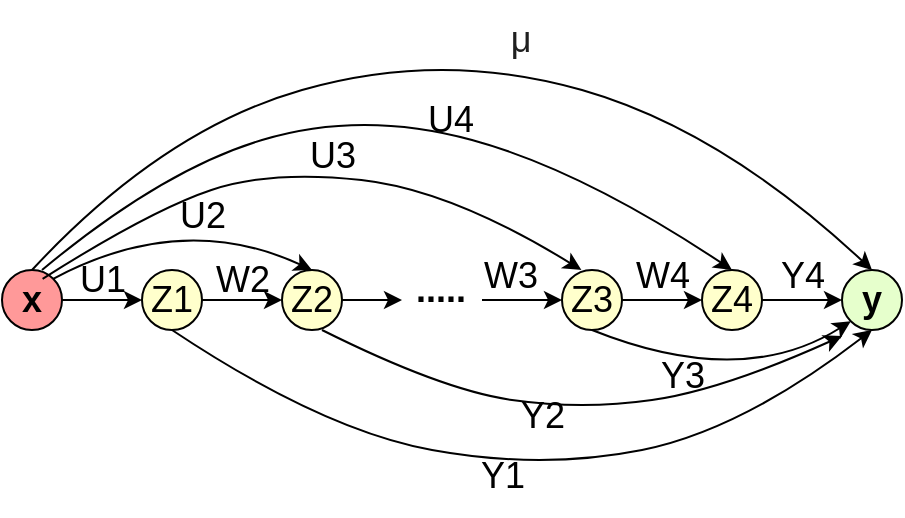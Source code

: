 <mxfile version="26.2.14">
  <diagram name="第 1 页" id="NapBa_4jsP92bjO2H-pE">
    <mxGraphModel dx="1426" dy="681" grid="1" gridSize="10" guides="1" tooltips="1" connect="1" arrows="1" fold="1" page="1" pageScale="1" pageWidth="827" pageHeight="1169" math="0" shadow="0">
      <root>
        <mxCell id="0" />
        <mxCell id="1" parent="0" />
        <mxCell id="fP9jHZuSAZ6qbJ5GN3kD-1" value="&lt;b&gt;&lt;font style=&quot;font-size: 18px;&quot;&gt;x&lt;/font&gt;&lt;/b&gt;" style="ellipse;whiteSpace=wrap;html=1;aspect=fixed;fillColor=light-dark(#FF9999,var(--ge-dark-color, #121212));" parent="1" vertex="1">
          <mxGeometry x="220" y="370" width="30" height="30" as="geometry" />
        </mxCell>
        <mxCell id="fP9jHZuSAZ6qbJ5GN3kD-3" value="&lt;font style=&quot;font-size: 18px;&quot;&gt;Z1&lt;/font&gt;" style="ellipse;whiteSpace=wrap;html=1;aspect=fixed;fillColor=light-dark(#FFFFCC,var(--ge-dark-color, #121212));" parent="1" vertex="1">
          <mxGeometry x="290" y="370" width="30" height="30" as="geometry" />
        </mxCell>
        <mxCell id="fP9jHZuSAZ6qbJ5GN3kD-4" value="&lt;font style=&quot;font-size: 18px;&quot;&gt;Z2&lt;/font&gt;" style="ellipse;whiteSpace=wrap;html=1;aspect=fixed;fillColor=light-dark(#FFFFCC,var(--ge-dark-color, #121212));" parent="1" vertex="1">
          <mxGeometry x="360" y="370" width="30" height="30" as="geometry" />
        </mxCell>
        <mxCell id="fP9jHZuSAZ6qbJ5GN3kD-5" value="&lt;font style=&quot;font-size: 18px;&quot;&gt;Z3&lt;/font&gt;" style="ellipse;whiteSpace=wrap;html=1;aspect=fixed;fillColor=light-dark(#FFFFCC,var(--ge-dark-color, #121212));" parent="1" vertex="1">
          <mxGeometry x="500" y="370" width="30" height="30" as="geometry" />
        </mxCell>
        <mxCell id="fP9jHZuSAZ6qbJ5GN3kD-6" value="&lt;font style=&quot;font-size: 18px;&quot;&gt;Z4&lt;/font&gt;" style="ellipse;whiteSpace=wrap;html=1;aspect=fixed;fillColor=light-dark(#FFFFCC,var(--ge-dark-color, #121212));" parent="1" vertex="1">
          <mxGeometry x="570" y="370" width="30" height="30" as="geometry" />
        </mxCell>
        <mxCell id="fP9jHZuSAZ6qbJ5GN3kD-7" value="&lt;b&gt;&lt;font style=&quot;font-size: 18px;&quot;&gt;y&lt;/font&gt;&lt;/b&gt;" style="ellipse;whiteSpace=wrap;html=1;aspect=fixed;fillColor=light-dark(#E6FFCC,var(--ge-dark-color, #121212));" parent="1" vertex="1">
          <mxGeometry x="640" y="370" width="30" height="30" as="geometry" />
        </mxCell>
        <mxCell id="fP9jHZuSAZ6qbJ5GN3kD-8" value="" style="endArrow=classic;html=1;rounded=0;exitX=1;exitY=0.5;exitDx=0;exitDy=0;entryX=0;entryY=0.5;entryDx=0;entryDy=0;" parent="1" source="fP9jHZuSAZ6qbJ5GN3kD-1" target="fP9jHZuSAZ6qbJ5GN3kD-3" edge="1">
          <mxGeometry width="50" height="50" relative="1" as="geometry">
            <mxPoint x="380" y="470" as="sourcePoint" />
            <mxPoint x="430" y="420" as="targetPoint" />
          </mxGeometry>
        </mxCell>
        <mxCell id="fP9jHZuSAZ6qbJ5GN3kD-9" value="" style="endArrow=classic;html=1;rounded=0;exitX=1;exitY=0.5;exitDx=0;exitDy=0;entryX=0;entryY=0.5;entryDx=0;entryDy=0;" parent="1" source="fP9jHZuSAZ6qbJ5GN3kD-3" target="fP9jHZuSAZ6qbJ5GN3kD-4" edge="1">
          <mxGeometry width="50" height="50" relative="1" as="geometry">
            <mxPoint x="380" y="470" as="sourcePoint" />
            <mxPoint x="430" y="420" as="targetPoint" />
          </mxGeometry>
        </mxCell>
        <mxCell id="fP9jHZuSAZ6qbJ5GN3kD-10" value="" style="endArrow=classic;html=1;rounded=0;exitX=1;exitY=0.5;exitDx=0;exitDy=0;" parent="1" source="fP9jHZuSAZ6qbJ5GN3kD-4" edge="1">
          <mxGeometry width="50" height="50" relative="1" as="geometry">
            <mxPoint x="380" y="470" as="sourcePoint" />
            <mxPoint x="420" y="385" as="targetPoint" />
          </mxGeometry>
        </mxCell>
        <mxCell id="fP9jHZuSAZ6qbJ5GN3kD-17" value="&lt;b&gt;&lt;font style=&quot;font-size: 18px;&quot;&gt;.....&lt;/font&gt;&lt;/b&gt;" style="text;html=1;align=center;verticalAlign=middle;resizable=0;points=[];autosize=1;strokeColor=none;fillColor=none;" parent="1" vertex="1">
          <mxGeometry x="413.5" y="360" width="50" height="40" as="geometry" />
        </mxCell>
        <mxCell id="fP9jHZuSAZ6qbJ5GN3kD-19" value="" style="endArrow=classic;html=1;rounded=0;entryX=0;entryY=0.5;entryDx=0;entryDy=0;" parent="1" target="fP9jHZuSAZ6qbJ5GN3kD-5" edge="1">
          <mxGeometry width="50" height="50" relative="1" as="geometry">
            <mxPoint x="460" y="385" as="sourcePoint" />
            <mxPoint x="430" y="420" as="targetPoint" />
          </mxGeometry>
        </mxCell>
        <mxCell id="fP9jHZuSAZ6qbJ5GN3kD-21" value="" style="endArrow=classic;html=1;rounded=0;exitX=1;exitY=0.5;exitDx=0;exitDy=0;entryX=0;entryY=0.5;entryDx=0;entryDy=0;" parent="1" source="fP9jHZuSAZ6qbJ5GN3kD-5" target="fP9jHZuSAZ6qbJ5GN3kD-6" edge="1">
          <mxGeometry width="50" height="50" relative="1" as="geometry">
            <mxPoint x="380" y="470" as="sourcePoint" />
            <mxPoint x="430" y="420" as="targetPoint" />
          </mxGeometry>
        </mxCell>
        <mxCell id="fP9jHZuSAZ6qbJ5GN3kD-22" value="" style="endArrow=classic;html=1;rounded=0;exitX=1;exitY=0.5;exitDx=0;exitDy=0;entryX=0;entryY=0.5;entryDx=0;entryDy=0;" parent="1" source="fP9jHZuSAZ6qbJ5GN3kD-6" target="fP9jHZuSAZ6qbJ5GN3kD-7" edge="1">
          <mxGeometry width="50" height="50" relative="1" as="geometry">
            <mxPoint x="380" y="470" as="sourcePoint" />
            <mxPoint x="430" y="420" as="targetPoint" />
          </mxGeometry>
        </mxCell>
        <mxCell id="fP9jHZuSAZ6qbJ5GN3kD-42" value="&lt;span style=&quot;color: rgb(31, 31, 31); font-family: Arial, sans-serif; text-align: left; text-wrap-mode: wrap; background-color: rgb(255, 255, 255);&quot;&gt;&lt;font style=&quot;font-size: 18px;&quot;&gt;μ&lt;/font&gt;&lt;/span&gt;" style="text;html=1;align=center;verticalAlign=middle;resizable=0;points=[];autosize=1;strokeColor=none;fillColor=none;" parent="1" vertex="1">
          <mxGeometry x="463.5" y="235" width="30" height="40" as="geometry" />
        </mxCell>
        <mxCell id="fP9jHZuSAZ6qbJ5GN3kD-43" value="" style="curved=1;endArrow=classic;html=1;rounded=0;exitX=0.5;exitY=0;exitDx=0;exitDy=0;entryX=0.5;entryY=0;entryDx=0;entryDy=0;" parent="1" source="fP9jHZuSAZ6qbJ5GN3kD-1" target="fP9jHZuSAZ6qbJ5GN3kD-7" edge="1">
          <mxGeometry width="50" height="50" relative="1" as="geometry">
            <mxPoint x="240" y="550" as="sourcePoint" />
            <mxPoint x="640" y="360" as="targetPoint" />
            <Array as="points">
              <mxPoint x="300" y="300" />
              <mxPoint x="440" y="260" />
              <mxPoint x="580" y="300" />
            </Array>
          </mxGeometry>
        </mxCell>
        <mxCell id="fP9jHZuSAZ6qbJ5GN3kD-45" value="" style="curved=1;endArrow=classic;html=1;rounded=0;exitX=1;exitY=0;exitDx=0;exitDy=0;entryX=0.5;entryY=0;entryDx=0;entryDy=0;" parent="1" source="fP9jHZuSAZ6qbJ5GN3kD-1" target="fP9jHZuSAZ6qbJ5GN3kD-4" edge="1">
          <mxGeometry width="50" height="50" relative="1" as="geometry">
            <mxPoint x="300" y="440" as="sourcePoint" />
            <mxPoint x="370" y="360" as="targetPoint" />
            <Array as="points">
              <mxPoint x="310" y="340" />
            </Array>
          </mxGeometry>
        </mxCell>
        <mxCell id="fP9jHZuSAZ6qbJ5GN3kD-46" value="" style="curved=1;endArrow=classic;html=1;rounded=0;entryX=0;entryY=1;entryDx=0;entryDy=0;exitX=0.5;exitY=1;exitDx=0;exitDy=0;" parent="1" source="fP9jHZuSAZ6qbJ5GN3kD-5" target="fP9jHZuSAZ6qbJ5GN3kD-7" edge="1">
          <mxGeometry width="50" height="50" relative="1" as="geometry">
            <mxPoint x="430" y="410" as="sourcePoint" />
            <mxPoint x="540" y="420" as="targetPoint" />
            <Array as="points">
              <mxPoint x="590" y="430" />
            </Array>
          </mxGeometry>
        </mxCell>
        <mxCell id="fP9jHZuSAZ6qbJ5GN3kD-47" value="" style="curved=1;endArrow=classic;html=1;rounded=0;entryX=0.5;entryY=0;entryDx=0;entryDy=0;" parent="1" target="fP9jHZuSAZ6qbJ5GN3kD-6" edge="1">
          <mxGeometry width="50" height="50" relative="1" as="geometry">
            <mxPoint x="240" y="370" as="sourcePoint" />
            <mxPoint x="665" y="380" as="targetPoint" />
            <Array as="points">
              <mxPoint x="300" y="320" />
              <mxPoint x="400" y="290" />
              <mxPoint x="510" y="320" />
            </Array>
          </mxGeometry>
        </mxCell>
        <mxCell id="fP9jHZuSAZ6qbJ5GN3kD-48" value="" style="curved=1;endArrow=classic;html=1;rounded=0;entryX=0.5;entryY=0;entryDx=0;entryDy=0;exitX=1;exitY=0;exitDx=0;exitDy=0;" parent="1" edge="1">
          <mxGeometry width="50" height="50" relative="1" as="geometry">
            <mxPoint x="240.307" y="374.393" as="sourcePoint" />
            <mxPoint x="509.7" y="370" as="targetPoint" />
            <Array as="points">
              <mxPoint x="294.7" y="340" />
              <mxPoint x="354.7" y="320" />
              <mxPoint x="444.7" y="330" />
            </Array>
          </mxGeometry>
        </mxCell>
        <mxCell id="fP9jHZuSAZ6qbJ5GN3kD-49" value="" style="curved=1;endArrow=classic;html=1;rounded=0;entryX=0.283;entryY=1.1;entryDx=0;entryDy=0;entryPerimeter=0;" parent="1" edge="1">
          <mxGeometry width="50" height="50" relative="1" as="geometry">
            <mxPoint x="380" y="400" as="sourcePoint" />
            <mxPoint x="640" y="403" as="targetPoint" />
            <Array as="points">
              <mxPoint x="440" y="430" />
              <mxPoint x="510" y="440" />
              <mxPoint x="580" y="430" />
            </Array>
          </mxGeometry>
        </mxCell>
        <mxCell id="fP9jHZuSAZ6qbJ5GN3kD-50" value="" style="curved=1;endArrow=classic;html=1;rounded=0;entryX=0.5;entryY=1;entryDx=0;entryDy=0;exitX=0.5;exitY=1;exitDx=0;exitDy=0;" parent="1" source="fP9jHZuSAZ6qbJ5GN3kD-3" target="fP9jHZuSAZ6qbJ5GN3kD-7" edge="1">
          <mxGeometry width="50" height="50" relative="1" as="geometry">
            <mxPoint x="170" y="410" as="sourcePoint" />
            <mxPoint x="565" y="500" as="targetPoint" />
            <Array as="points">
              <mxPoint x="380" y="450" />
              <mxPoint x="490" y="470" />
              <mxPoint x="590" y="450" />
            </Array>
          </mxGeometry>
        </mxCell>
        <mxCell id="fP9jHZuSAZ6qbJ5GN3kD-51" value="&lt;font style=&quot;font-size: 18px;&quot;&gt;U4&lt;/font&gt;" style="text;html=1;align=center;verticalAlign=middle;resizable=0;points=[];autosize=1;strokeColor=none;fillColor=none;" parent="1" vertex="1">
          <mxGeometry x="418.5" y="275" width="50" height="40" as="geometry" />
        </mxCell>
        <mxCell id="fP9jHZuSAZ6qbJ5GN3kD-52" value="&lt;font style=&quot;font-size: 18px;&quot;&gt;U3&lt;/font&gt;" style="text;html=1;align=center;verticalAlign=middle;resizable=0;points=[];autosize=1;strokeColor=none;fillColor=none;" parent="1" vertex="1">
          <mxGeometry x="359.7" y="293" width="50" height="40" as="geometry" />
        </mxCell>
        <mxCell id="fP9jHZuSAZ6qbJ5GN3kD-54" value="&lt;font style=&quot;font-size: 18px;&quot;&gt;U2&lt;/font&gt;" style="text;html=1;align=center;verticalAlign=middle;resizable=0;points=[];autosize=1;strokeColor=none;fillColor=none;" parent="1" vertex="1">
          <mxGeometry x="295" y="323" width="50" height="40" as="geometry" />
        </mxCell>
        <mxCell id="fP9jHZuSAZ6qbJ5GN3kD-56" value="&lt;font style=&quot;font-size: 18px;&quot;&gt;U1&lt;/font&gt;" style="text;html=1;align=center;verticalAlign=middle;resizable=0;points=[];autosize=1;strokeColor=none;fillColor=none;" parent="1" vertex="1">
          <mxGeometry x="245" y="355" width="50" height="40" as="geometry" />
        </mxCell>
        <mxCell id="fP9jHZuSAZ6qbJ5GN3kD-57" value="&lt;font style=&quot;font-size: 18px;&quot;&gt;W2&lt;/font&gt;" style="text;html=1;align=center;verticalAlign=middle;resizable=0;points=[];autosize=1;strokeColor=none;fillColor=none;" parent="1" vertex="1">
          <mxGeometry x="315" y="355" width="50" height="40" as="geometry" />
        </mxCell>
        <mxCell id="fP9jHZuSAZ6qbJ5GN3kD-58" value="&lt;font style=&quot;font-size: 18px;&quot;&gt;W3&lt;/font&gt;" style="text;html=1;align=center;verticalAlign=middle;resizable=0;points=[];autosize=1;strokeColor=none;fillColor=none;" parent="1" vertex="1">
          <mxGeometry x="448.5" y="353" width="50" height="40" as="geometry" />
        </mxCell>
        <mxCell id="fP9jHZuSAZ6qbJ5GN3kD-59" value="&lt;font style=&quot;font-size: 18px;&quot;&gt;W4&lt;/font&gt;" style="text;html=1;align=center;verticalAlign=middle;resizable=0;points=[];autosize=1;strokeColor=none;fillColor=none;" parent="1" vertex="1">
          <mxGeometry x="525" y="353" width="50" height="40" as="geometry" />
        </mxCell>
        <mxCell id="fP9jHZuSAZ6qbJ5GN3kD-60" value="&lt;font style=&quot;font-size: 18px;&quot;&gt;Y1&lt;/font&gt;" style="text;html=1;align=center;verticalAlign=middle;resizable=0;points=[];autosize=1;strokeColor=none;fillColor=none;" parent="1" vertex="1">
          <mxGeometry x="445" y="453" width="50" height="40" as="geometry" />
        </mxCell>
        <mxCell id="fP9jHZuSAZ6qbJ5GN3kD-61" value="&lt;font style=&quot;font-size: 18px;&quot;&gt;Y4&lt;/font&gt;" style="text;html=1;align=center;verticalAlign=middle;resizable=0;points=[];autosize=1;strokeColor=none;fillColor=none;" parent="1" vertex="1">
          <mxGeometry x="595" y="353" width="50" height="40" as="geometry" />
        </mxCell>
        <mxCell id="fP9jHZuSAZ6qbJ5GN3kD-62" value="&lt;font style=&quot;font-size: 18px;&quot;&gt;Y2&lt;/font&gt;" style="text;html=1;align=center;verticalAlign=middle;resizable=0;points=[];autosize=1;strokeColor=none;fillColor=none;" parent="1" vertex="1">
          <mxGeometry x="465" y="423" width="50" height="40" as="geometry" />
        </mxCell>
        <mxCell id="fP9jHZuSAZ6qbJ5GN3kD-64" value="&lt;font style=&quot;font-size: 18px;&quot;&gt;Y3&lt;/font&gt;" style="text;html=1;align=center;verticalAlign=middle;resizable=0;points=[];autosize=1;strokeColor=none;fillColor=none;" parent="1" vertex="1">
          <mxGeometry x="535" y="403" width="50" height="40" as="geometry" />
        </mxCell>
      </root>
    </mxGraphModel>
  </diagram>
</mxfile>
